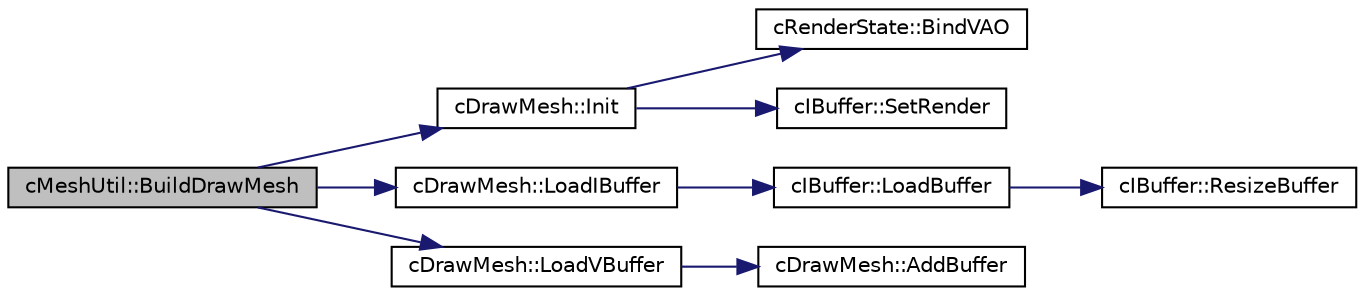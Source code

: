 digraph "cMeshUtil::BuildDrawMesh"
{
 // LATEX_PDF_SIZE
  edge [fontname="Helvetica",fontsize="10",labelfontname="Helvetica",labelfontsize="10"];
  node [fontname="Helvetica",fontsize="10",shape=record];
  rankdir="LR";
  Node1 [label="cMeshUtil::BuildDrawMesh",height=0.2,width=0.4,color="black", fillcolor="grey75", style="filled", fontcolor="black",tooltip=" "];
  Node1 -> Node2 [color="midnightblue",fontsize="10",style="solid",fontname="Helvetica"];
  Node2 [label="cDrawMesh::Init",height=0.2,width=0.4,color="black", fillcolor="white", style="filled",URL="$classc_draw_mesh.html#a8e7cbd95a04aedd6930c76f4cbf3d443",tooltip=" "];
  Node2 -> Node3 [color="midnightblue",fontsize="10",style="solid",fontname="Helvetica"];
  Node3 [label="cRenderState::BindVAO",height=0.2,width=0.4,color="black", fillcolor="white", style="filled",URL="$classc_render_state.html#a2af7db448b611a9fc6509451302a30cf",tooltip=" "];
  Node2 -> Node4 [color="midnightblue",fontsize="10",style="solid",fontname="Helvetica"];
  Node4 [label="cIBuffer::SetRender",height=0.2,width=0.4,color="black", fillcolor="white", style="filled",URL="$classc_i_buffer.html#a87eac0cf3cf43b05ac54faf6a1a5cd7b",tooltip=" "];
  Node1 -> Node5 [color="midnightblue",fontsize="10",style="solid",fontname="Helvetica"];
  Node5 [label="cDrawMesh::LoadIBuffer",height=0.2,width=0.4,color="black", fillcolor="white", style="filled",URL="$classc_draw_mesh.html#aa3e71e8e9eb8b9b21694219d002ef2d1",tooltip=" "];
  Node5 -> Node6 [color="midnightblue",fontsize="10",style="solid",fontname="Helvetica"];
  Node6 [label="cIBuffer::LoadBuffer",height=0.2,width=0.4,color="black", fillcolor="white", style="filled",URL="$classc_i_buffer.html#aeee1f2f1ecddaa87057290c274c29026",tooltip=" "];
  Node6 -> Node7 [color="midnightblue",fontsize="10",style="solid",fontname="Helvetica"];
  Node7 [label="cIBuffer::ResizeBuffer",height=0.2,width=0.4,color="black", fillcolor="white", style="filled",URL="$classc_i_buffer.html#a3e8e788444747cc2af6e64b2f6fb9a09",tooltip=" "];
  Node1 -> Node8 [color="midnightblue",fontsize="10",style="solid",fontname="Helvetica"];
  Node8 [label="cDrawMesh::LoadVBuffer",height=0.2,width=0.4,color="black", fillcolor="white", style="filled",URL="$classc_draw_mesh.html#aa390a0aa0f17684c429bb2ef383a9e89",tooltip=" "];
  Node8 -> Node9 [color="midnightblue",fontsize="10",style="solid",fontname="Helvetica"];
  Node9 [label="cDrawMesh::AddBuffer",height=0.2,width=0.4,color="black", fillcolor="white", style="filled",URL="$classc_draw_mesh.html#a360bf73ce87b53273d21bebebd604517",tooltip=" "];
}
